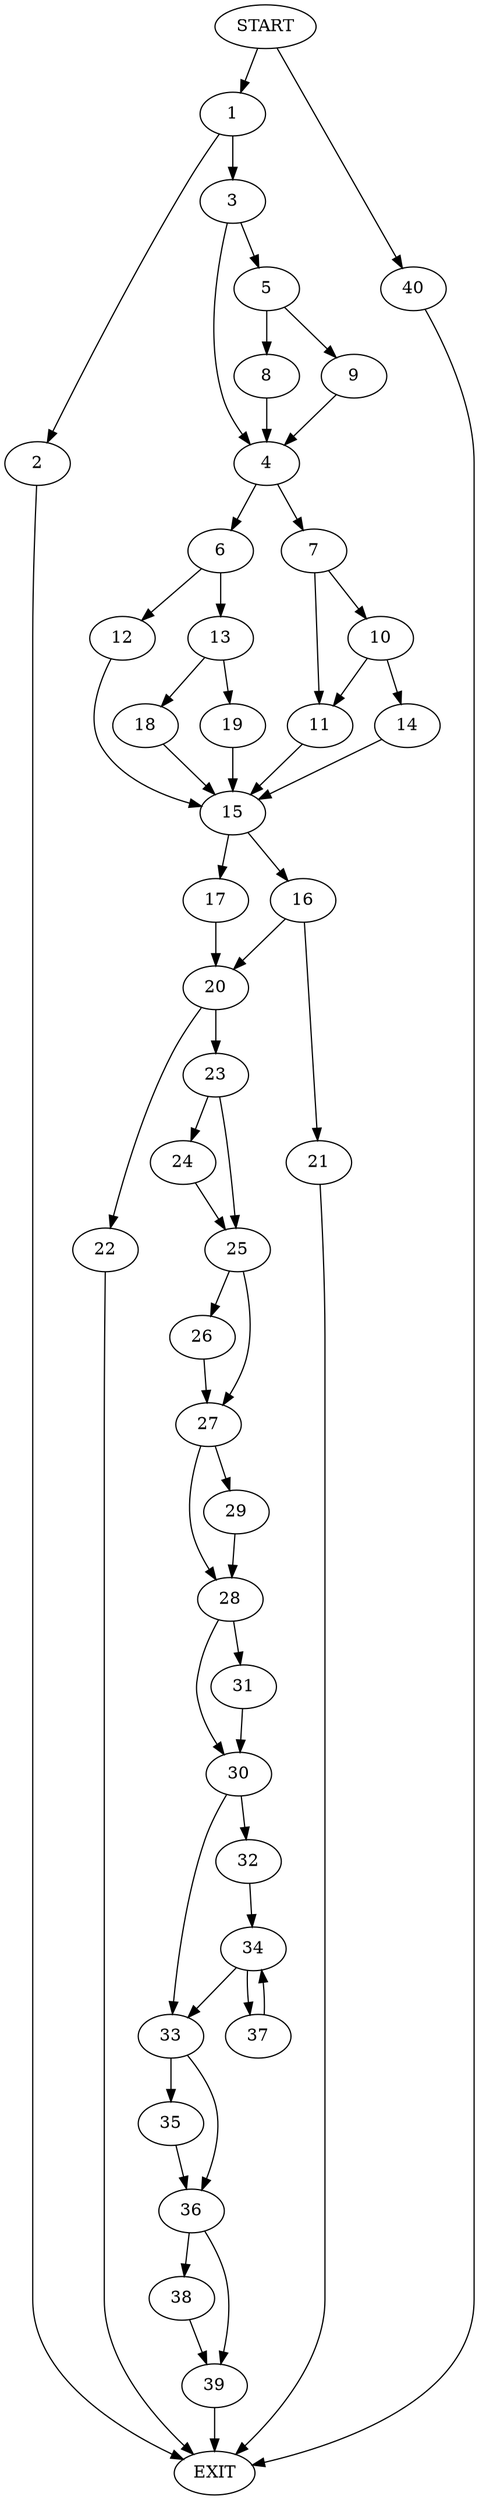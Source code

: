 digraph {
0 [label="START"]
41 [label="EXIT"]
0 -> 1
1 -> 2
1 -> 3
3 -> 4
3 -> 5
2 -> 41
4 -> 6
4 -> 7
5 -> 8
5 -> 9
9 -> 4
8 -> 4
7 -> 10
7 -> 11
6 -> 12
6 -> 13
10 -> 11
10 -> 14
11 -> 15
14 -> 15
15 -> 16
15 -> 17
12 -> 15
13 -> 18
13 -> 19
19 -> 15
18 -> 15
16 -> 20
16 -> 21
17 -> 20
20 -> 22
20 -> 23
21 -> 41
22 -> 41
23 -> 24
23 -> 25
24 -> 25
25 -> 26
25 -> 27
26 -> 27
27 -> 28
27 -> 29
28 -> 30
28 -> 31
29 -> 28
30 -> 32
30 -> 33
31 -> 30
32 -> 34
33 -> 35
33 -> 36
34 -> 37
34 -> 33
37 -> 34
35 -> 36
36 -> 38
36 -> 39
39 -> 41
38 -> 39
0 -> 40
40 -> 41
}

